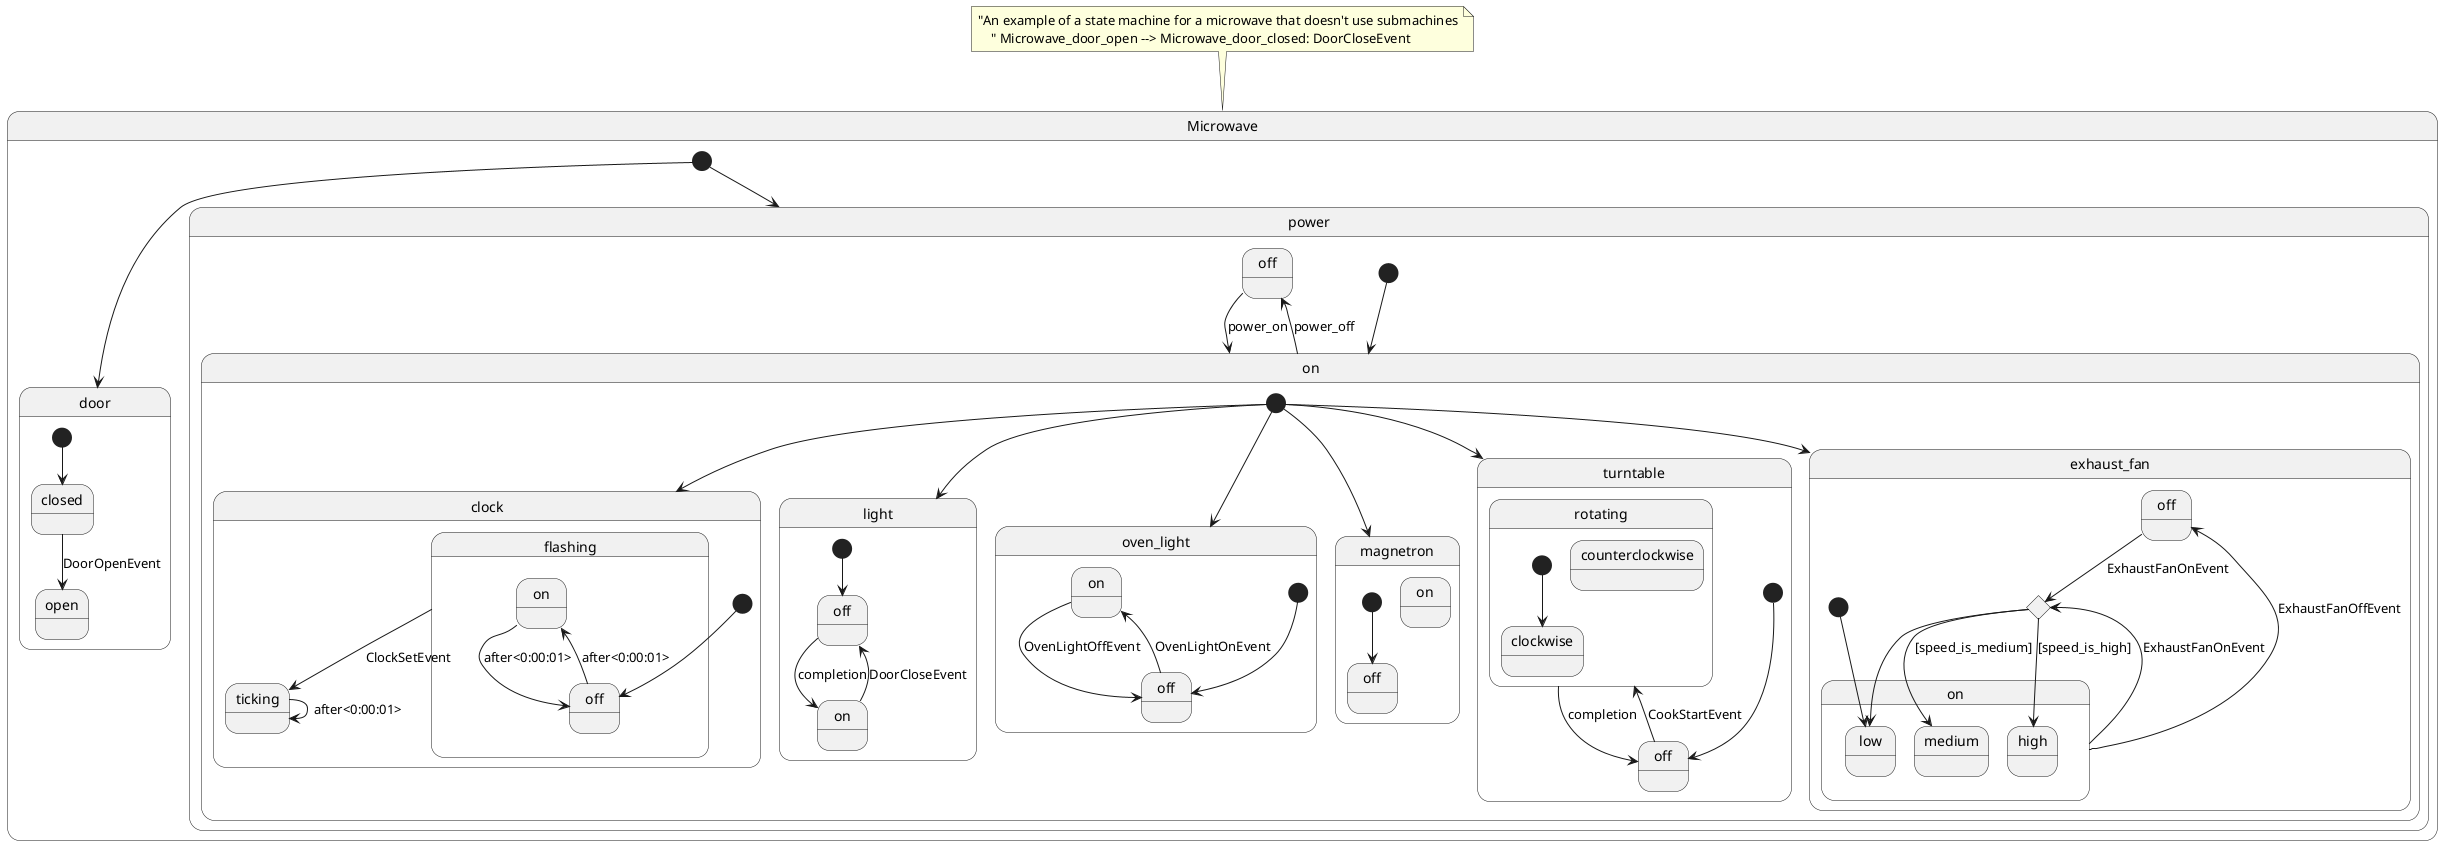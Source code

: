 @startuml
 state "Microwave" as Microwave {
   [*] --> Microwave_door
   state "door" as Microwave_door {
       state "open" as Microwave_door_open {
              }
       state "closed" as Microwave_door_closed {
              }
       [*] --> Microwave_door_closed
       }
   [*] --> Microwave_power
   state "power" as Microwave_power {
       state "off" as Microwave_power_off {
              }
       state "on" as Microwave_power_on {
             [*] --> Microwave_power_on_clock
             state "clock" as Microwave_power_on_clock {
                     state "ticking" as Microwave_power_on_clock_ticking {
                                }
                     state "flashing" as Microwave_power_on_clock_flashing {
                               state "on" as Microwave_power_on_clock_flashing_region_region_0_on {
                                            }
                               state "off" as Microwave_power_on_clock_flashing_region_region_0_off {
                                            }
                               }
                     [*] --> Microwave_power_on_clock_flashing_region_region_0_off
                     }
             [*] --> Microwave_power_on_light
             state "light" as Microwave_power_on_light {
                     state "off" as Microwave_power_on_light_off {
                                }
                     state "on" as Microwave_power_on_light_on {
                                }
                     [*] --> Microwave_power_on_light_off
                     }
             [*] --> Microwave_power_on_oven_light
             state "oven_light" as Microwave_power_on_oven_light {
                     state "on" as Microwave_power_on_oven_light_on {
                                }
                     state "off" as Microwave_power_on_oven_light_off {
                                }
                     [*] --> Microwave_power_on_oven_light_off
                     }
             [*] --> Microwave_power_on_magnetron
             state "magnetron" as Microwave_power_on_magnetron {
                     state "off" as Microwave_power_on_magnetron_off {
                                }
                     state "on" as Microwave_power_on_magnetron_on {
                                }
                     [*] --> Microwave_power_on_magnetron_off
                     }
             [*] --> Microwave_power_on_turntable
             state "turntable" as Microwave_power_on_turntable {
                     state "rotating" as Microwave_power_on_turntable_rotating {
                               state "clockwise" as Microwave_power_on_turntable_rotating_region_region_0_clockwise {
                                            }
                               state "counterclockwise" as Microwave_power_on_turntable_rotating_region_region_0_counterclockwise {
                                            }
                               [*] --> Microwave_power_on_turntable_rotating_region_region_0_clockwise
                               }
                     state "off" as Microwave_power_on_turntable_off {
                                }
                     [*] --> Microwave_power_on_turntable_off
                     }
             [*] --> Microwave_power_on_exhaust_fan
             state "exhaust_fan" as Microwave_power_on_exhaust_fan {
                     state "on" as Microwave_power_on_exhaust_fan_on {
                               state "low" as Microwave_power_on_exhaust_fan_on_region_region_0_low {
                                            }
                               state "medium" as Microwave_power_on_exhaust_fan_on_region_region_0_medium {
                                            }
                               state "high" as Microwave_power_on_exhaust_fan_on_region_region_0_high {
                                            }
                               }
                     state "speed_choice" as  Microwave_power_on_exhaust_fan_speed_choice <<choice>>
                     Microwave_power_on_exhaust_fan_speed_choice --> Microwave_power_on_exhaust_fan_on_region_region_0_high : [speed_is_high] 
                     Microwave_power_on_exhaust_fan_speed_choice --> Microwave_power_on_exhaust_fan_on_region_region_0_medium : [speed_is_medium] 
                     Microwave_power_on_exhaust_fan_speed_choice --> Microwave_power_on_exhaust_fan_on_region_region_0_low 
                     state "off" as Microwave_power_on_exhaust_fan_off {
                                }
                     [*] --> Microwave_power_on_exhaust_fan_on_region_region_0_low
                     }
             }
       [*] --> Microwave_power_on
       }
   }
 note top of Microwave: "An example of a state machine for a microwave that doesn't use submachines\n    " Microwave_door_open --> Microwave_door_closed: DoorCloseEvent
 Microwave_door_closed --> Microwave_door_open: DoorOpenEvent
 Microwave_power_on_clock_flashing_region_region_0_on --> Microwave_power_on_clock_flashing_region_region_0_off: after<0:00:01>
 Microwave_power_on_clock_flashing_region_region_0_off --> Microwave_power_on_clock_flashing_region_region_0_on: after<0:00:01>
 Microwave_power_on_clock_flashing --> Microwave_power_on_clock_ticking: ClockSetEvent
 Microwave_power_on_clock_ticking --> Microwave_power_on_clock_ticking: after<0:00:01>
 Microwave_power_on_light_off --> Microwave_power_on_light_on: completion
 Microwave_power_on_light_on --> Microwave_power_on_light_off: DoorCloseEvent
 Microwave_power_on_oven_light_off --> Microwave_power_on_oven_light_on: OvenLightOnEvent
 Microwave_power_on_oven_light_on --> Microwave_power_on_oven_light_off: OvenLightOffEvent
 Microwave_power_on_turntable_off --> Microwave_power_on_turntable_rotating: CookStartEvent
 Microwave_power_on_turntable_rotating --> Microwave_power_on_turntable_off: completion
 Microwave_power_on_exhaust_fan_on --> Microwave_power_on_exhaust_fan_off: ExhaustFanOffEvent
 Microwave_power_on_exhaust_fan_off --> Microwave_power_on_exhaust_fan_speed_choice: ExhaustFanOnEvent
 Microwave_power_on_exhaust_fan_on --> Microwave_power_on_exhaust_fan_speed_choice: ExhaustFanOnEvent
 Microwave_power_off --> Microwave_power_on: power_on
 Microwave_power_on --> Microwave_power_off: power_off
 @enduml
